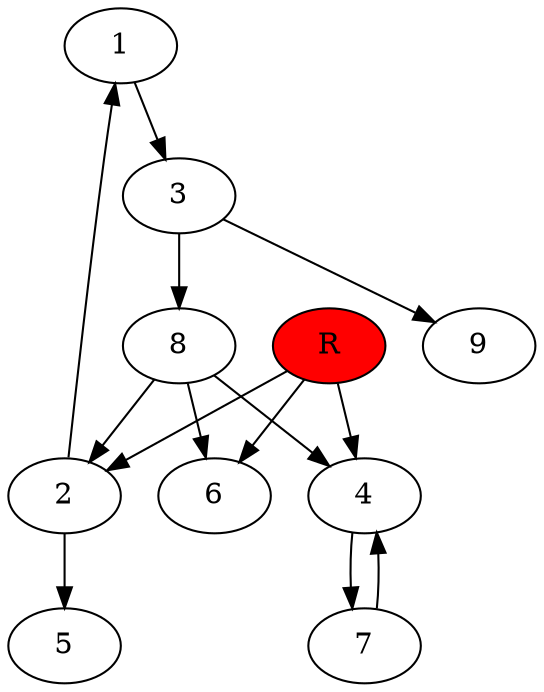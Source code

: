 digraph prb55977 {
	1
	2
	3
	4
	5
	6
	7
	8
	R [fillcolor="#ff0000" style=filled]
	1 -> 3
	2 -> 1
	2 -> 5
	3 -> 8
	3 -> 9
	4 -> 7
	7 -> 4
	8 -> 2
	8 -> 4
	8 -> 6
	R -> 2
	R -> 4
	R -> 6
}
